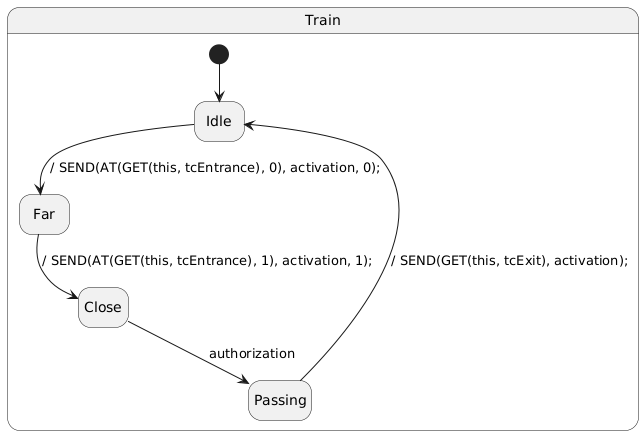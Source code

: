 

@startuml
hide empty description
skinparam shadowing false
skinparam <<junction>>stateBackgroundColor white
skinparam <<junction>>stateBorderColor white
skinparam defaultFontName DejaVu Sans


	state "Train" as Train {
		
			state "Idle" as LevelCrossingEnvironment_Train_SM_R_Idle
			state "Far" as LevelCrossingEnvironment_Train_SM_R_Far
			state "Close" as LevelCrossingEnvironment_Train_SM_R_Close
			state "Passing" as LevelCrossingEnvironment_Train_SM_R_Passing
			[*] --> LevelCrossingEnvironment_Train_SM_R_Idle
			LevelCrossingEnvironment_Train_SM_R_Idle --> LevelCrossingEnvironment_Train_SM_R_Far : / SEND(AT(GET(this, tcEntrance), 0), activation, 0);
			LevelCrossingEnvironment_Train_SM_R_Far --> LevelCrossingEnvironment_Train_SM_R_Close : / SEND(AT(GET(this, tcEntrance), 1), activation, 1);
			LevelCrossingEnvironment_Train_SM_R_Close --> LevelCrossingEnvironment_Train_SM_R_Passing : authorization
			LevelCrossingEnvironment_Train_SM_R_Passing --> LevelCrossingEnvironment_Train_SM_R_Idle : / SEND(GET(this, tcExit), activation);
		
	}
@enduml

